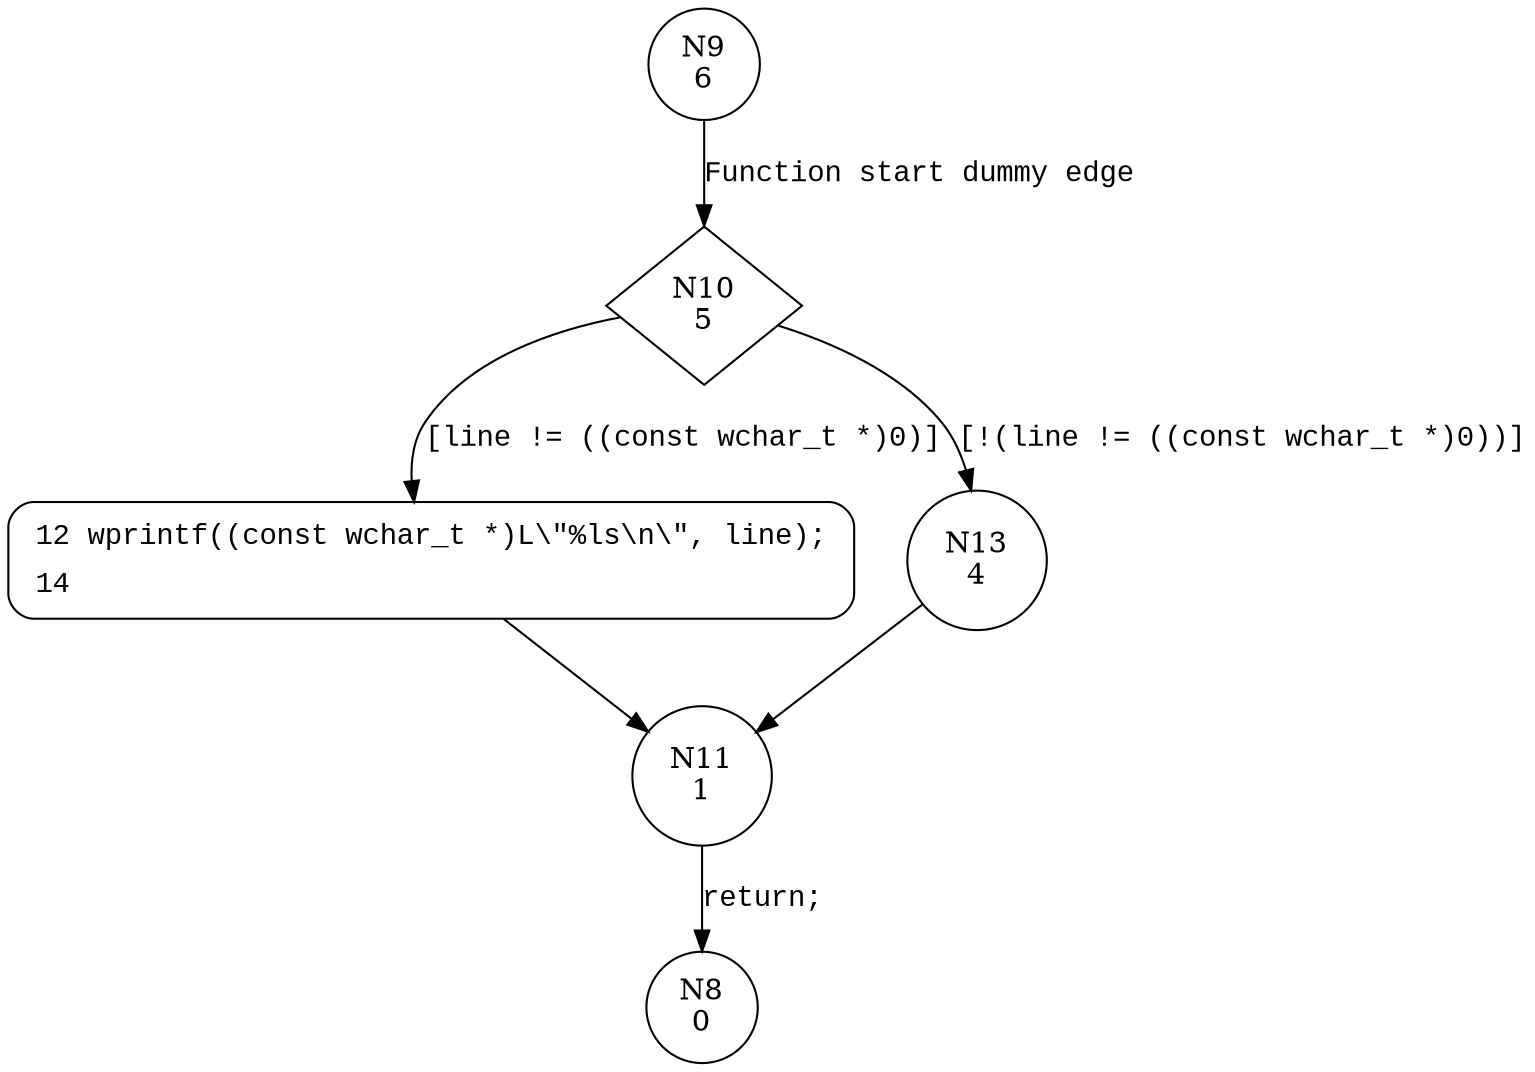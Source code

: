 digraph printWLine {
9 [shape="circle" label="N9\n6"]
10 [shape="diamond" label="N10\n5"]
12 [shape="circle" label="N12\n3"]
13 [shape="circle" label="N13\n4"]
11 [shape="circle" label="N11\n1"]
8 [shape="circle" label="N8\n0"]
12 [style="filled,bold" penwidth="1" fillcolor="white" fontname="Courier New" shape="Mrecord" label=<<table border="0" cellborder="0" cellpadding="3" bgcolor="white"><tr><td align="right">12</td><td align="left">wprintf((const wchar_t *)L\&quot;%ls\\n\&quot;, line);</td></tr><tr><td align="right">14</td><td align="left"></td></tr></table>>]
12 -> 11[label=""]
9 -> 10 [label="Function start dummy edge" fontname="Courier New"]
10 -> 12 [label="[line != ((const wchar_t *)0)]" fontname="Courier New"]
10 -> 13 [label="[!(line != ((const wchar_t *)0))]" fontname="Courier New"]
11 -> 8 [label="return;" fontname="Courier New"]
13 -> 11 [label="" fontname="Courier New"]
}